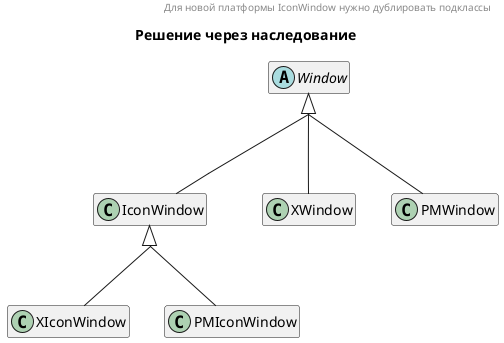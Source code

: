 @startuml
skinparam groupInheritance 2

hide empty members

header Для новой платформы IconWindow нужно дублировать подклассы
title Решение через наследование

abstract class Window {
}
class IconWindow {
}
class XWindow {
}
class PMWindow {
}

class XIconWindow {
}
class PMIconWindow {
}

XWindow -u-|> Window
PMWindow -u-|> Window
IconWindow -u-|> Window

XIconWindow -u-|> IconWindow
PMIconWindow -u-|> IconWindow
@enduml
